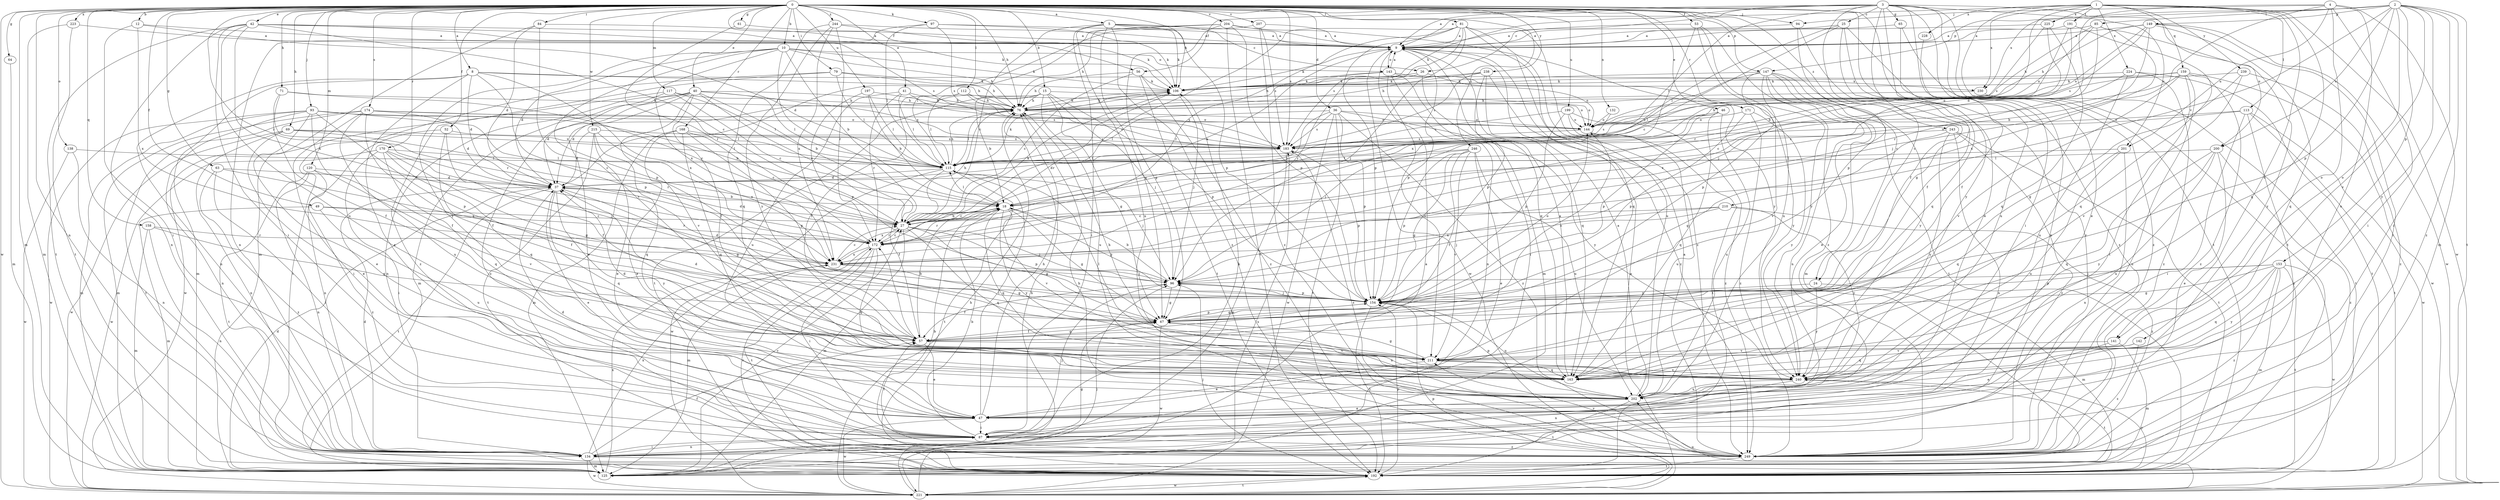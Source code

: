 strict digraph  {
0;
1;
2;
3;
4;
5;
8;
9;
10;
12;
15;
18;
24;
25;
26;
27;
36;
37;
40;
41;
42;
46;
47;
49;
52;
53;
56;
57;
61;
63;
64;
65;
67;
69;
71;
76;
79;
81;
84;
85;
87;
93;
94;
96;
97;
106;
112;
113;
115;
117;
120;
125;
132;
134;
138;
141;
142;
143;
144;
147;
149;
153;
154;
158;
159;
163;
168;
170;
171;
172;
174;
183;
191;
192;
197;
199;
200;
201;
202;
204;
207;
210;
211;
215;
221;
223;
224;
225;
228;
230;
231;
238;
239;
240;
243;
244;
246;
249;
0 -> 5  [label=a];
0 -> 8  [label=a];
0 -> 10  [label=b];
0 -> 12  [label=b];
0 -> 15  [label=b];
0 -> 24  [label=c];
0 -> 36  [label=d];
0 -> 40  [label=e];
0 -> 41  [label=e];
0 -> 42  [label=e];
0 -> 46  [label=e];
0 -> 47  [label=e];
0 -> 49  [label=f];
0 -> 52  [label=f];
0 -> 53  [label=f];
0 -> 56  [label=f];
0 -> 61  [label=g];
0 -> 63  [label=g];
0 -> 64  [label=g];
0 -> 69  [label=h];
0 -> 71  [label=h];
0 -> 76  [label=h];
0 -> 79  [label=i];
0 -> 81  [label=i];
0 -> 84  [label=i];
0 -> 93  [label=j];
0 -> 94  [label=j];
0 -> 97  [label=k];
0 -> 106  [label=k];
0 -> 112  [label=l];
0 -> 117  [label=m];
0 -> 120  [label=m];
0 -> 125  [label=m];
0 -> 132  [label=n];
0 -> 134  [label=n];
0 -> 138  [label=o];
0 -> 147  [label=p];
0 -> 158  [label=q];
0 -> 168  [label=r];
0 -> 170  [label=r];
0 -> 171  [label=r];
0 -> 172  [label=r];
0 -> 174  [label=s];
0 -> 183  [label=s];
0 -> 197  [label=u];
0 -> 199  [label=u];
0 -> 204  [label=v];
0 -> 207  [label=v];
0 -> 215  [label=w];
0 -> 221  [label=w];
0 -> 223  [label=x];
0 -> 238  [label=y];
0 -> 243  [label=z];
0 -> 244  [label=z];
0 -> 246  [label=z];
0 -> 249  [label=z];
1 -> 9  [label=a];
1 -> 18  [label=b];
1 -> 113  [label=l];
1 -> 141  [label=o];
1 -> 159  [label=q];
1 -> 163  [label=q];
1 -> 191  [label=t];
1 -> 192  [label=t];
1 -> 221  [label=w];
1 -> 224  [label=x];
1 -> 225  [label=x];
1 -> 228  [label=x];
1 -> 230  [label=x];
1 -> 239  [label=y];
2 -> 85  [label=i];
2 -> 87  [label=i];
2 -> 141  [label=o];
2 -> 147  [label=p];
2 -> 149  [label=p];
2 -> 153  [label=p];
2 -> 154  [label=p];
2 -> 192  [label=t];
2 -> 200  [label=u];
2 -> 210  [label=v];
2 -> 211  [label=v];
2 -> 230  [label=x];
2 -> 240  [label=y];
2 -> 249  [label=z];
3 -> 9  [label=a];
3 -> 24  [label=c];
3 -> 25  [label=c];
3 -> 26  [label=c];
3 -> 47  [label=e];
3 -> 56  [label=f];
3 -> 57  [label=f];
3 -> 65  [label=g];
3 -> 76  [label=h];
3 -> 87  [label=i];
3 -> 115  [label=l];
3 -> 134  [label=n];
3 -> 192  [label=t];
3 -> 200  [label=u];
3 -> 201  [label=u];
3 -> 240  [label=y];
4 -> 37  [label=d];
4 -> 87  [label=i];
4 -> 94  [label=j];
4 -> 96  [label=j];
4 -> 125  [label=m];
4 -> 142  [label=o];
4 -> 201  [label=u];
4 -> 202  [label=u];
5 -> 9  [label=a];
5 -> 26  [label=c];
5 -> 27  [label=c];
5 -> 67  [label=g];
5 -> 87  [label=i];
5 -> 106  [label=k];
5 -> 154  [label=p];
5 -> 202  [label=u];
5 -> 249  [label=z];
8 -> 37  [label=d];
8 -> 47  [label=e];
8 -> 76  [label=h];
8 -> 125  [label=m];
8 -> 134  [label=n];
8 -> 154  [label=p];
8 -> 230  [label=x];
8 -> 231  [label=x];
9 -> 106  [label=k];
9 -> 143  [label=o];
9 -> 154  [label=p];
9 -> 163  [label=q];
9 -> 221  [label=w];
10 -> 18  [label=b];
10 -> 27  [label=c];
10 -> 37  [label=d];
10 -> 76  [label=h];
10 -> 106  [label=k];
10 -> 143  [label=o];
10 -> 154  [label=p];
10 -> 231  [label=x];
10 -> 240  [label=y];
12 -> 9  [label=a];
12 -> 87  [label=i];
12 -> 115  [label=l];
12 -> 231  [label=x];
15 -> 18  [label=b];
15 -> 37  [label=d];
15 -> 67  [label=g];
15 -> 76  [label=h];
15 -> 96  [label=j];
15 -> 144  [label=o];
15 -> 154  [label=p];
15 -> 192  [label=t];
15 -> 202  [label=u];
18 -> 27  [label=c];
18 -> 67  [label=g];
18 -> 115  [label=l];
18 -> 154  [label=p];
18 -> 163  [label=q];
18 -> 172  [label=r];
18 -> 211  [label=v];
18 -> 231  [label=x];
18 -> 240  [label=y];
24 -> 125  [label=m];
24 -> 154  [label=p];
24 -> 240  [label=y];
25 -> 9  [label=a];
25 -> 27  [label=c];
25 -> 67  [label=g];
25 -> 115  [label=l];
25 -> 163  [label=q];
25 -> 249  [label=z];
26 -> 106  [label=k];
26 -> 125  [label=m];
26 -> 144  [label=o];
26 -> 172  [label=r];
27 -> 9  [label=a];
27 -> 18  [label=b];
27 -> 37  [label=d];
27 -> 67  [label=g];
27 -> 76  [label=h];
27 -> 96  [label=j];
27 -> 106  [label=k];
27 -> 125  [label=m];
27 -> 154  [label=p];
27 -> 163  [label=q];
27 -> 172  [label=r];
36 -> 18  [label=b];
36 -> 115  [label=l];
36 -> 144  [label=o];
36 -> 154  [label=p];
36 -> 183  [label=s];
36 -> 192  [label=t];
36 -> 221  [label=w];
36 -> 240  [label=y];
36 -> 249  [label=z];
37 -> 18  [label=b];
37 -> 47  [label=e];
37 -> 67  [label=g];
37 -> 163  [label=q];
37 -> 192  [label=t];
37 -> 240  [label=y];
40 -> 18  [label=b];
40 -> 27  [label=c];
40 -> 47  [label=e];
40 -> 57  [label=f];
40 -> 76  [label=h];
40 -> 115  [label=l];
40 -> 125  [label=m];
40 -> 134  [label=n];
40 -> 183  [label=s];
40 -> 211  [label=v];
40 -> 249  [label=z];
41 -> 76  [label=h];
41 -> 115  [label=l];
41 -> 172  [label=r];
41 -> 183  [label=s];
41 -> 202  [label=u];
42 -> 9  [label=a];
42 -> 27  [label=c];
42 -> 87  [label=i];
42 -> 106  [label=k];
42 -> 134  [label=n];
42 -> 183  [label=s];
42 -> 192  [label=t];
42 -> 202  [label=u];
42 -> 231  [label=x];
46 -> 96  [label=j];
46 -> 144  [label=o];
46 -> 154  [label=p];
46 -> 163  [label=q];
46 -> 202  [label=u];
47 -> 76  [label=h];
47 -> 87  [label=i];
47 -> 115  [label=l];
47 -> 221  [label=w];
49 -> 27  [label=c];
49 -> 125  [label=m];
49 -> 172  [label=r];
49 -> 202  [label=u];
52 -> 57  [label=f];
52 -> 134  [label=n];
52 -> 163  [label=q];
52 -> 183  [label=s];
53 -> 9  [label=a];
53 -> 202  [label=u];
53 -> 231  [label=x];
53 -> 240  [label=y];
53 -> 249  [label=z];
56 -> 27  [label=c];
56 -> 76  [label=h];
56 -> 106  [label=k];
56 -> 192  [label=t];
56 -> 249  [label=z];
57 -> 18  [label=b];
57 -> 37  [label=d];
57 -> 47  [label=e];
57 -> 67  [label=g];
57 -> 172  [label=r];
57 -> 211  [label=v];
61 -> 9  [label=a];
61 -> 172  [label=r];
63 -> 37  [label=d];
63 -> 87  [label=i];
63 -> 231  [label=x];
63 -> 249  [label=z];
64 -> 125  [label=m];
65 -> 9  [label=a];
65 -> 202  [label=u];
65 -> 249  [label=z];
67 -> 57  [label=f];
67 -> 144  [label=o];
67 -> 154  [label=p];
67 -> 202  [label=u];
67 -> 221  [label=w];
69 -> 47  [label=e];
69 -> 115  [label=l];
69 -> 134  [label=n];
69 -> 172  [label=r];
69 -> 183  [label=s];
69 -> 221  [label=w];
71 -> 27  [label=c];
71 -> 57  [label=f];
71 -> 76  [label=h];
71 -> 172  [label=r];
76 -> 106  [label=k];
76 -> 115  [label=l];
76 -> 144  [label=o];
79 -> 76  [label=h];
79 -> 106  [label=k];
79 -> 115  [label=l];
79 -> 192  [label=t];
79 -> 249  [label=z];
81 -> 9  [label=a];
81 -> 27  [label=c];
81 -> 96  [label=j];
81 -> 154  [label=p];
81 -> 163  [label=q];
81 -> 172  [label=r];
81 -> 183  [label=s];
81 -> 202  [label=u];
81 -> 249  [label=z];
84 -> 9  [label=a];
84 -> 37  [label=d];
84 -> 125  [label=m];
84 -> 211  [label=v];
85 -> 9  [label=a];
85 -> 76  [label=h];
85 -> 144  [label=o];
85 -> 172  [label=r];
85 -> 231  [label=x];
85 -> 240  [label=y];
87 -> 18  [label=b];
87 -> 37  [label=d];
87 -> 57  [label=f];
87 -> 96  [label=j];
87 -> 106  [label=k];
87 -> 134  [label=n];
87 -> 249  [label=z];
93 -> 18  [label=b];
93 -> 27  [label=c];
93 -> 47  [label=e];
93 -> 57  [label=f];
93 -> 125  [label=m];
93 -> 134  [label=n];
93 -> 144  [label=o];
93 -> 154  [label=p];
93 -> 221  [label=w];
94 -> 9  [label=a];
94 -> 57  [label=f];
94 -> 154  [label=p];
96 -> 18  [label=b];
96 -> 37  [label=d];
96 -> 57  [label=f];
96 -> 67  [label=g];
96 -> 154  [label=p];
97 -> 9  [label=a];
97 -> 106  [label=k];
97 -> 115  [label=l];
97 -> 134  [label=n];
97 -> 183  [label=s];
106 -> 76  [label=h];
106 -> 96  [label=j];
106 -> 172  [label=r];
112 -> 57  [label=f];
112 -> 76  [label=h];
112 -> 115  [label=l];
112 -> 144  [label=o];
112 -> 183  [label=s];
113 -> 87  [label=i];
113 -> 144  [label=o];
113 -> 183  [label=s];
113 -> 192  [label=t];
113 -> 221  [label=w];
113 -> 249  [label=z];
115 -> 37  [label=d];
115 -> 57  [label=f];
115 -> 76  [label=h];
115 -> 96  [label=j];
115 -> 106  [label=k];
115 -> 192  [label=t];
115 -> 221  [label=w];
117 -> 27  [label=c];
117 -> 37  [label=d];
117 -> 76  [label=h];
117 -> 115  [label=l];
117 -> 221  [label=w];
120 -> 37  [label=d];
120 -> 134  [label=n];
120 -> 192  [label=t];
120 -> 211  [label=v];
120 -> 249  [label=z];
125 -> 9  [label=a];
125 -> 27  [label=c];
125 -> 37  [label=d];
125 -> 76  [label=h];
125 -> 231  [label=x];
132 -> 144  [label=o];
132 -> 183  [label=s];
134 -> 37  [label=d];
134 -> 57  [label=f];
134 -> 67  [label=g];
134 -> 87  [label=i];
134 -> 125  [label=m];
134 -> 192  [label=t];
134 -> 221  [label=w];
134 -> 231  [label=x];
138 -> 115  [label=l];
138 -> 134  [label=n];
138 -> 221  [label=w];
141 -> 47  [label=e];
141 -> 125  [label=m];
141 -> 211  [label=v];
142 -> 163  [label=q];
142 -> 211  [label=v];
142 -> 249  [label=z];
143 -> 9  [label=a];
143 -> 76  [label=h];
143 -> 87  [label=i];
143 -> 106  [label=k];
143 -> 134  [label=n];
143 -> 211  [label=v];
143 -> 240  [label=y];
144 -> 183  [label=s];
144 -> 202  [label=u];
147 -> 47  [label=e];
147 -> 106  [label=k];
147 -> 115  [label=l];
147 -> 125  [label=m];
147 -> 134  [label=n];
147 -> 154  [label=p];
147 -> 192  [label=t];
147 -> 211  [label=v];
147 -> 240  [label=y];
149 -> 9  [label=a];
149 -> 18  [label=b];
149 -> 76  [label=h];
149 -> 87  [label=i];
149 -> 144  [label=o];
149 -> 163  [label=q];
149 -> 183  [label=s];
149 -> 221  [label=w];
153 -> 67  [label=g];
153 -> 96  [label=j];
153 -> 125  [label=m];
153 -> 154  [label=p];
153 -> 163  [label=q];
153 -> 192  [label=t];
153 -> 221  [label=w];
153 -> 240  [label=y];
153 -> 249  [label=z];
154 -> 67  [label=g];
154 -> 96  [label=j];
154 -> 144  [label=o];
154 -> 192  [label=t];
154 -> 202  [label=u];
158 -> 67  [label=g];
158 -> 125  [label=m];
158 -> 134  [label=n];
158 -> 172  [label=r];
159 -> 27  [label=c];
159 -> 87  [label=i];
159 -> 106  [label=k];
159 -> 134  [label=n];
159 -> 144  [label=o];
159 -> 211  [label=v];
159 -> 221  [label=w];
159 -> 249  [label=z];
163 -> 9  [label=a];
168 -> 27  [label=c];
168 -> 47  [label=e];
168 -> 67  [label=g];
168 -> 125  [label=m];
168 -> 163  [label=q];
168 -> 183  [label=s];
170 -> 57  [label=f];
170 -> 67  [label=g];
170 -> 87  [label=i];
170 -> 96  [label=j];
170 -> 115  [label=l];
170 -> 163  [label=q];
170 -> 221  [label=w];
171 -> 144  [label=o];
171 -> 154  [label=p];
171 -> 240  [label=y];
171 -> 249  [label=z];
172 -> 27  [label=c];
172 -> 87  [label=i];
172 -> 125  [label=m];
172 -> 163  [label=q];
172 -> 192  [label=t];
172 -> 231  [label=x];
174 -> 37  [label=d];
174 -> 57  [label=f];
174 -> 87  [label=i];
174 -> 115  [label=l];
174 -> 125  [label=m];
174 -> 144  [label=o];
174 -> 192  [label=t];
174 -> 202  [label=u];
183 -> 115  [label=l];
183 -> 125  [label=m];
183 -> 154  [label=p];
191 -> 9  [label=a];
191 -> 18  [label=b];
191 -> 96  [label=j];
191 -> 163  [label=q];
192 -> 96  [label=j];
192 -> 154  [label=p];
192 -> 172  [label=r];
192 -> 221  [label=w];
192 -> 240  [label=y];
197 -> 18  [label=b];
197 -> 76  [label=h];
197 -> 115  [label=l];
197 -> 154  [label=p];
199 -> 144  [label=o];
199 -> 154  [label=p];
199 -> 183  [label=s];
199 -> 192  [label=t];
199 -> 249  [label=z];
200 -> 47  [label=e];
200 -> 115  [label=l];
200 -> 163  [label=q];
200 -> 202  [label=u];
200 -> 240  [label=y];
200 -> 249  [label=z];
201 -> 115  [label=l];
201 -> 134  [label=n];
201 -> 163  [label=q];
201 -> 202  [label=u];
202 -> 9  [label=a];
202 -> 47  [label=e];
202 -> 154  [label=p];
202 -> 192  [label=t];
204 -> 9  [label=a];
204 -> 67  [label=g];
204 -> 76  [label=h];
204 -> 115  [label=l];
204 -> 154  [label=p];
204 -> 192  [label=t];
204 -> 240  [label=y];
207 -> 9  [label=a];
207 -> 37  [label=d];
207 -> 183  [label=s];
207 -> 249  [label=z];
210 -> 27  [label=c];
210 -> 96  [label=j];
210 -> 231  [label=x];
210 -> 240  [label=y];
210 -> 249  [label=z];
211 -> 37  [label=d];
211 -> 47  [label=e];
211 -> 67  [label=g];
211 -> 115  [label=l];
211 -> 163  [label=q];
211 -> 240  [label=y];
215 -> 37  [label=d];
215 -> 47  [label=e];
215 -> 163  [label=q];
215 -> 183  [label=s];
215 -> 192  [label=t];
215 -> 231  [label=x];
221 -> 9  [label=a];
221 -> 76  [label=h];
221 -> 96  [label=j];
221 -> 154  [label=p];
221 -> 183  [label=s];
221 -> 192  [label=t];
221 -> 202  [label=u];
223 -> 9  [label=a];
223 -> 125  [label=m];
223 -> 192  [label=t];
224 -> 106  [label=k];
224 -> 192  [label=t];
224 -> 202  [label=u];
224 -> 231  [label=x];
224 -> 249  [label=z];
225 -> 9  [label=a];
225 -> 163  [label=q];
225 -> 172  [label=r];
225 -> 183  [label=s];
228 -> 57  [label=f];
230 -> 76  [label=h];
230 -> 192  [label=t];
231 -> 27  [label=c];
231 -> 67  [label=g];
231 -> 96  [label=j];
238 -> 76  [label=h];
238 -> 106  [label=k];
238 -> 154  [label=p];
238 -> 163  [label=q];
238 -> 183  [label=s];
238 -> 249  [label=z];
239 -> 67  [label=g];
239 -> 106  [label=k];
239 -> 211  [label=v];
239 -> 249  [label=z];
240 -> 76  [label=h];
240 -> 134  [label=n];
240 -> 192  [label=t];
240 -> 202  [label=u];
243 -> 67  [label=g];
243 -> 134  [label=n];
243 -> 183  [label=s];
243 -> 192  [label=t];
243 -> 240  [label=y];
243 -> 249  [label=z];
244 -> 9  [label=a];
244 -> 106  [label=k];
244 -> 163  [label=q];
244 -> 172  [label=r];
244 -> 231  [label=x];
244 -> 240  [label=y];
246 -> 37  [label=d];
246 -> 47  [label=e];
246 -> 57  [label=f];
246 -> 67  [label=g];
246 -> 115  [label=l];
246 -> 154  [label=p];
246 -> 202  [label=u];
246 -> 211  [label=v];
249 -> 9  [label=a];
249 -> 18  [label=b];
249 -> 76  [label=h];
249 -> 183  [label=s];
249 -> 192  [label=t];
249 -> 211  [label=v];
}
